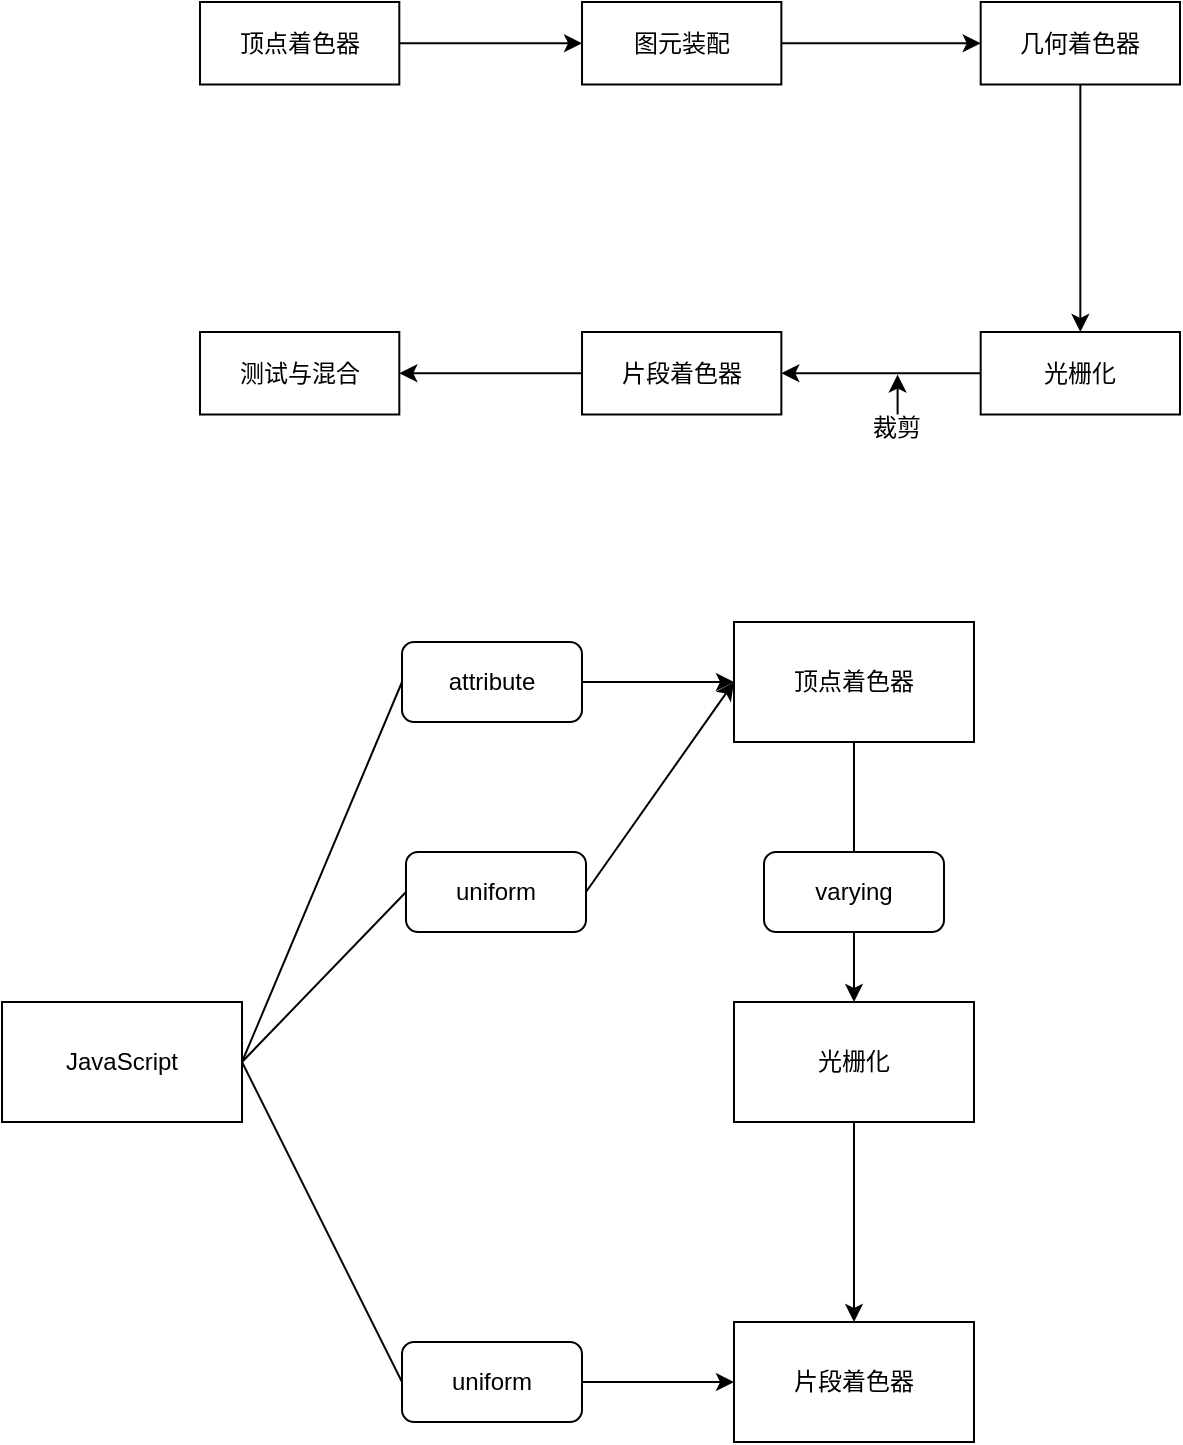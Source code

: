 <mxfile>
    <diagram id="I7zcu8FfDG7_JtOZnvIg" name="第 1 页">
        <mxGraphModel dx="2773" dy="2000" grid="1" gridSize="10" guides="1" tooltips="1" connect="1" arrows="1" fold="1" page="1" pageScale="1" pageWidth="827" pageHeight="1169" math="0" shadow="0">
            <root>
                <mxCell id="0"/>
                <mxCell id="1" parent="0"/>
                <mxCell id="17" value="" style="group" parent="1" vertex="1" connectable="0">
                    <mxGeometry x="169" y="160" width="490" height="220" as="geometry"/>
                </mxCell>
                <mxCell id="2" value="顶点着色器" style="rounded=0;whiteSpace=wrap;html=1;sketch=0;" parent="17" vertex="1">
                    <mxGeometry width="99.661" height="41.25" as="geometry"/>
                </mxCell>
                <mxCell id="3" value="图元装配" style="rounded=0;whiteSpace=wrap;html=1;sketch=0;" parent="17" vertex="1">
                    <mxGeometry x="191.017" width="99.661" height="41.25" as="geometry"/>
                </mxCell>
                <mxCell id="10" style="edgeStyle=orthogonalEdgeStyle;curved=0;rounded=1;sketch=0;orthogonalLoop=1;jettySize=auto;html=1;" parent="17" source="2" target="3" edge="1">
                    <mxGeometry relative="1" as="geometry"/>
                </mxCell>
                <mxCell id="4" value="几何着色器" style="rounded=0;whiteSpace=wrap;html=1;sketch=0;" parent="17" vertex="1">
                    <mxGeometry x="390.339" width="99.661" height="41.25" as="geometry"/>
                </mxCell>
                <mxCell id="11" style="edgeStyle=orthogonalEdgeStyle;curved=0;rounded=1;sketch=0;orthogonalLoop=1;jettySize=auto;html=1;" parent="17" source="3" target="4" edge="1">
                    <mxGeometry relative="1" as="geometry"/>
                </mxCell>
                <mxCell id="5" value="光栅化" style="rounded=0;whiteSpace=wrap;html=1;sketch=0;" parent="17" vertex="1">
                    <mxGeometry x="390.339" y="165" width="99.661" height="41.25" as="geometry"/>
                </mxCell>
                <mxCell id="12" style="edgeStyle=orthogonalEdgeStyle;curved=0;rounded=1;sketch=0;orthogonalLoop=1;jettySize=auto;html=1;" parent="17" source="4" target="5" edge="1">
                    <mxGeometry relative="1" as="geometry"/>
                </mxCell>
                <mxCell id="6" value="测试与混合" style="rounded=0;whiteSpace=wrap;html=1;sketch=0;" parent="17" vertex="1">
                    <mxGeometry y="165" width="99.661" height="41.25" as="geometry"/>
                </mxCell>
                <mxCell id="14" style="edgeStyle=orthogonalEdgeStyle;curved=0;rounded=1;sketch=0;orthogonalLoop=1;jettySize=auto;html=1;" parent="17" source="8" target="6" edge="1">
                    <mxGeometry relative="1" as="geometry"/>
                </mxCell>
                <mxCell id="8" value="片段着色器" style="rounded=0;whiteSpace=wrap;html=1;sketch=0;" parent="17" vertex="1">
                    <mxGeometry x="191.017" y="165" width="99.661" height="41.25" as="geometry"/>
                </mxCell>
                <mxCell id="13" style="edgeStyle=orthogonalEdgeStyle;curved=0;rounded=1;sketch=0;orthogonalLoop=1;jettySize=auto;html=1;entryX=1;entryY=0.5;entryDx=0;entryDy=0;" parent="17" source="5" target="8" edge="1">
                    <mxGeometry relative="1" as="geometry">
                        <Array as="points">
                            <mxPoint x="340.508" y="185.625"/>
                            <mxPoint x="340.508" y="185.625"/>
                        </Array>
                    </mxGeometry>
                </mxCell>
                <mxCell id="16" style="edgeStyle=orthogonalEdgeStyle;curved=0;rounded=1;sketch=0;orthogonalLoop=1;jettySize=auto;html=1;" parent="17" source="15" edge="1">
                    <mxGeometry relative="1" as="geometry">
                        <mxPoint x="348.814" y="185.625" as="targetPoint"/>
                    </mxGeometry>
                </mxCell>
                <mxCell id="15" value="裁剪" style="text;html=1;align=center;verticalAlign=middle;whiteSpace=wrap;rounded=0;sketch=0;" parent="17" vertex="1">
                    <mxGeometry x="332.203" y="206.25" width="33.22" height="13.75" as="geometry"/>
                </mxCell>
                <mxCell id="18" value="JavaScript" style="rounded=0;whiteSpace=wrap;html=1;" parent="1" vertex="1">
                    <mxGeometry x="70" y="660" width="120" height="60" as="geometry"/>
                </mxCell>
                <mxCell id="19" value="attribute" style="rounded=1;whiteSpace=wrap;html=1;" parent="1" vertex="1">
                    <mxGeometry x="270" y="480" width="90" height="40" as="geometry"/>
                </mxCell>
                <mxCell id="20" value="uniform" style="rounded=1;whiteSpace=wrap;html=1;" parent="1" vertex="1">
                    <mxGeometry x="272" y="585" width="90" height="40" as="geometry"/>
                </mxCell>
                <mxCell id="21" value="uniform" style="rounded=1;whiteSpace=wrap;html=1;" parent="1" vertex="1">
                    <mxGeometry x="270" y="830" width="90" height="40" as="geometry"/>
                </mxCell>
                <mxCell id="22" value="顶点着色器&lt;span style=&quot;color: rgba(0 , 0 , 0 , 0) ; font-family: monospace ; font-size: 0px&quot;&gt;%3CmxGraphModel%3E%3Croot%3E%3CmxCell%20id%3D%220%22%2F%3E%3CmxCell%20id%3D%221%22%20parent%3D%220%22%2F%3E%3CmxCell%20id%3D%222%22%20value%3D%22JavaScript%22%20style%3D%22rounded%3D0%3BwhiteSpace%3Dwrap%3Bhtml%3D1%3B%22%20vertex%3D%221%22%20parent%3D%221%22%3E%3CmxGeometry%20x%3D%2260%22%20y%3D%22610%22%20width%3D%22120%22%20height%3D%2260%22%20as%3D%22geometry%22%2F%3E%3C%2FmxCell%3E%3C%2Froot%3E%3C%2FmxGraphModel%3E&lt;/span&gt;" style="rounded=0;whiteSpace=wrap;html=1;" parent="1" vertex="1">
                    <mxGeometry x="436" y="470" width="120" height="60" as="geometry"/>
                </mxCell>
                <mxCell id="23" value="片段着色器" style="rounded=0;whiteSpace=wrap;html=1;" parent="1" vertex="1">
                    <mxGeometry x="436" y="820" width="120" height="60" as="geometry"/>
                </mxCell>
                <mxCell id="26" value="" style="endArrow=none;html=1;entryX=0;entryY=0.5;entryDx=0;entryDy=0;exitX=1;exitY=0.5;exitDx=0;exitDy=0;" parent="1" source="18" target="19" edge="1">
                    <mxGeometry width="50" height="50" relative="1" as="geometry">
                        <mxPoint x="170" y="610" as="sourcePoint"/>
                        <mxPoint x="220" y="560" as="targetPoint"/>
                    </mxGeometry>
                </mxCell>
                <mxCell id="27" value="" style="endArrow=none;html=1;entryX=0;entryY=0.5;entryDx=0;entryDy=0;" parent="1" target="20" edge="1">
                    <mxGeometry width="50" height="50" relative="1" as="geometry">
                        <mxPoint x="190" y="690" as="sourcePoint"/>
                        <mxPoint x="280" y="550" as="targetPoint"/>
                    </mxGeometry>
                </mxCell>
                <mxCell id="30" value="" style="endArrow=classic;html=1;exitX=1;exitY=0.5;exitDx=0;exitDy=0;entryX=0;entryY=0.5;entryDx=0;entryDy=0;" parent="1" source="20" target="22" edge="1">
                    <mxGeometry width="50" height="50" relative="1" as="geometry">
                        <mxPoint x="430" y="650" as="sourcePoint"/>
                        <mxPoint x="420" y="540" as="targetPoint"/>
                    </mxGeometry>
                </mxCell>
                <mxCell id="31" value="" style="endArrow=classic;html=1;entryX=0;entryY=0.5;entryDx=0;entryDy=0;exitX=1;exitY=0.5;exitDx=0;exitDy=0;" parent="1" source="19" target="22" edge="1">
                    <mxGeometry width="50" height="50" relative="1" as="geometry">
                        <mxPoint x="390" y="470" as="sourcePoint"/>
                        <mxPoint x="440" y="420" as="targetPoint"/>
                    </mxGeometry>
                </mxCell>
                <mxCell id="32" value="" style="endArrow=none;html=1;exitX=1;exitY=0.5;exitDx=0;exitDy=0;entryX=0;entryY=0.5;entryDx=0;entryDy=0;" parent="1" source="18" target="21" edge="1">
                    <mxGeometry width="50" height="50" relative="1" as="geometry">
                        <mxPoint x="170" y="820" as="sourcePoint"/>
                        <mxPoint x="220" y="770" as="targetPoint"/>
                    </mxGeometry>
                </mxCell>
                <mxCell id="33" value="" style="endArrow=classic;html=1;entryX=0;entryY=0.5;entryDx=0;entryDy=0;exitX=1;exitY=0.5;exitDx=0;exitDy=0;" parent="1" source="21" target="23" edge="1">
                    <mxGeometry width="50" height="50" relative="1" as="geometry">
                        <mxPoint x="332" y="940" as="sourcePoint"/>
                        <mxPoint x="382" y="890" as="targetPoint"/>
                    </mxGeometry>
                </mxCell>
                <mxCell id="34" value="光栅化" style="rounded=0;whiteSpace=wrap;html=1;" parent="1" vertex="1">
                    <mxGeometry x="436" y="660" width="120" height="60" as="geometry"/>
                </mxCell>
                <mxCell id="35" value="varying" style="rounded=1;whiteSpace=wrap;html=1;" parent="1" vertex="1">
                    <mxGeometry x="451" y="585" width="90" height="40" as="geometry"/>
                </mxCell>
                <mxCell id="36" value="" style="endArrow=none;html=1;entryX=0.5;entryY=1;entryDx=0;entryDy=0;exitX=0.5;exitY=0;exitDx=0;exitDy=0;" parent="1" source="35" target="22" edge="1">
                    <mxGeometry width="50" height="50" relative="1" as="geometry">
                        <mxPoint x="650" y="590" as="sourcePoint"/>
                        <mxPoint x="700" y="540" as="targetPoint"/>
                    </mxGeometry>
                </mxCell>
                <mxCell id="37" value="" style="endArrow=classic;html=1;exitX=0.5;exitY=1;exitDx=0;exitDy=0;entryX=0.5;entryY=0;entryDx=0;entryDy=0;" parent="1" source="35" target="34" edge="1">
                    <mxGeometry width="50" height="50" relative="1" as="geometry">
                        <mxPoint x="660" y="610" as="sourcePoint"/>
                        <mxPoint x="710" y="560" as="targetPoint"/>
                    </mxGeometry>
                </mxCell>
                <mxCell id="38" value="" style="endArrow=classic;html=1;exitX=0.5;exitY=1;exitDx=0;exitDy=0;entryX=0.5;entryY=0;entryDx=0;entryDy=0;" parent="1" source="34" target="23" edge="1">
                    <mxGeometry width="50" height="50" relative="1" as="geometry">
                        <mxPoint x="630" y="740" as="sourcePoint"/>
                        <mxPoint x="680" y="690" as="targetPoint"/>
                    </mxGeometry>
                </mxCell>
            </root>
        </mxGraphModel>
    </diagram>
</mxfile>